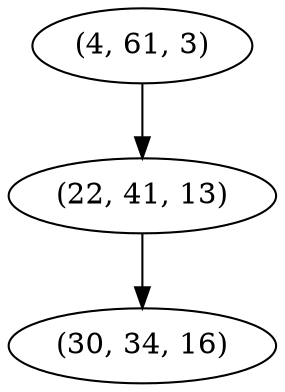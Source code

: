 digraph tree {
    "(4, 61, 3)";
    "(22, 41, 13)";
    "(30, 34, 16)";
    "(4, 61, 3)" -> "(22, 41, 13)";
    "(22, 41, 13)" -> "(30, 34, 16)";
}
